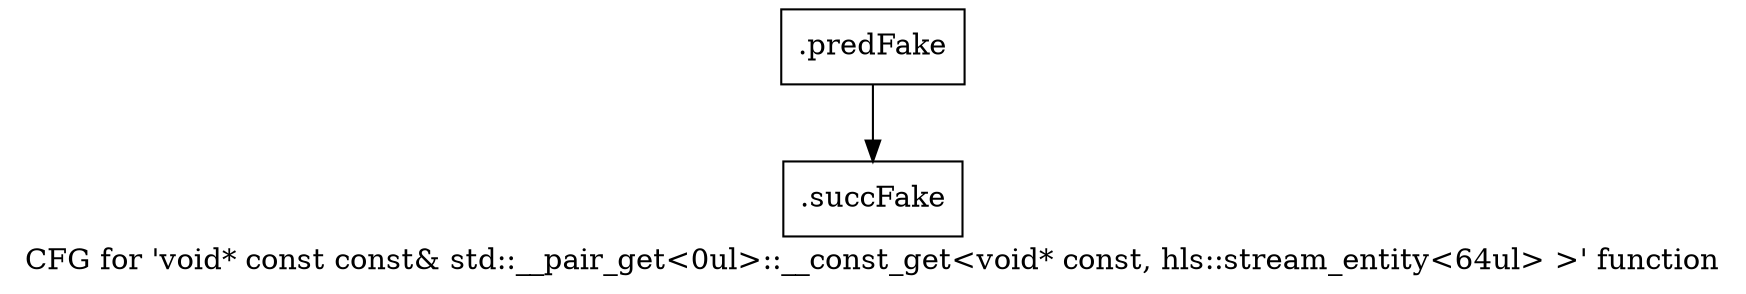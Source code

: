 digraph "CFG for 'void* const const& std::__pair_get\<0ul\>::__const_get\<void* const, hls::stream_entity\<64ul\> \>' function" {
	label="CFG for 'void* const const& std::__pair_get\<0ul\>::__const_get\<void* const, hls::stream_entity\<64ul\> \>' function";

	Node0x5956280 [shape=record,filename="",linenumber="",label="{.predFake}"];
	Node0x5956280 -> Node0x6146010[ callList="" memoryops="" filename="/mnt/xilinx/Vitis_HLS/2021.2/tps/lnx64/gcc-6.2.0/lib/gcc/x86_64-pc-linux-gnu/6.2.0/../../../../include/c++/6.2.0/utility" execusionnum="0"];
	Node0x6146010 [shape=record,filename="/mnt/xilinx/Vitis_HLS/2021.2/tps/lnx64/gcc-6.2.0/lib/gcc/x86_64-pc-linux-gnu/6.2.0/../../../../include/c++/6.2.0/utility",linenumber="178",label="{.succFake}"];
}

